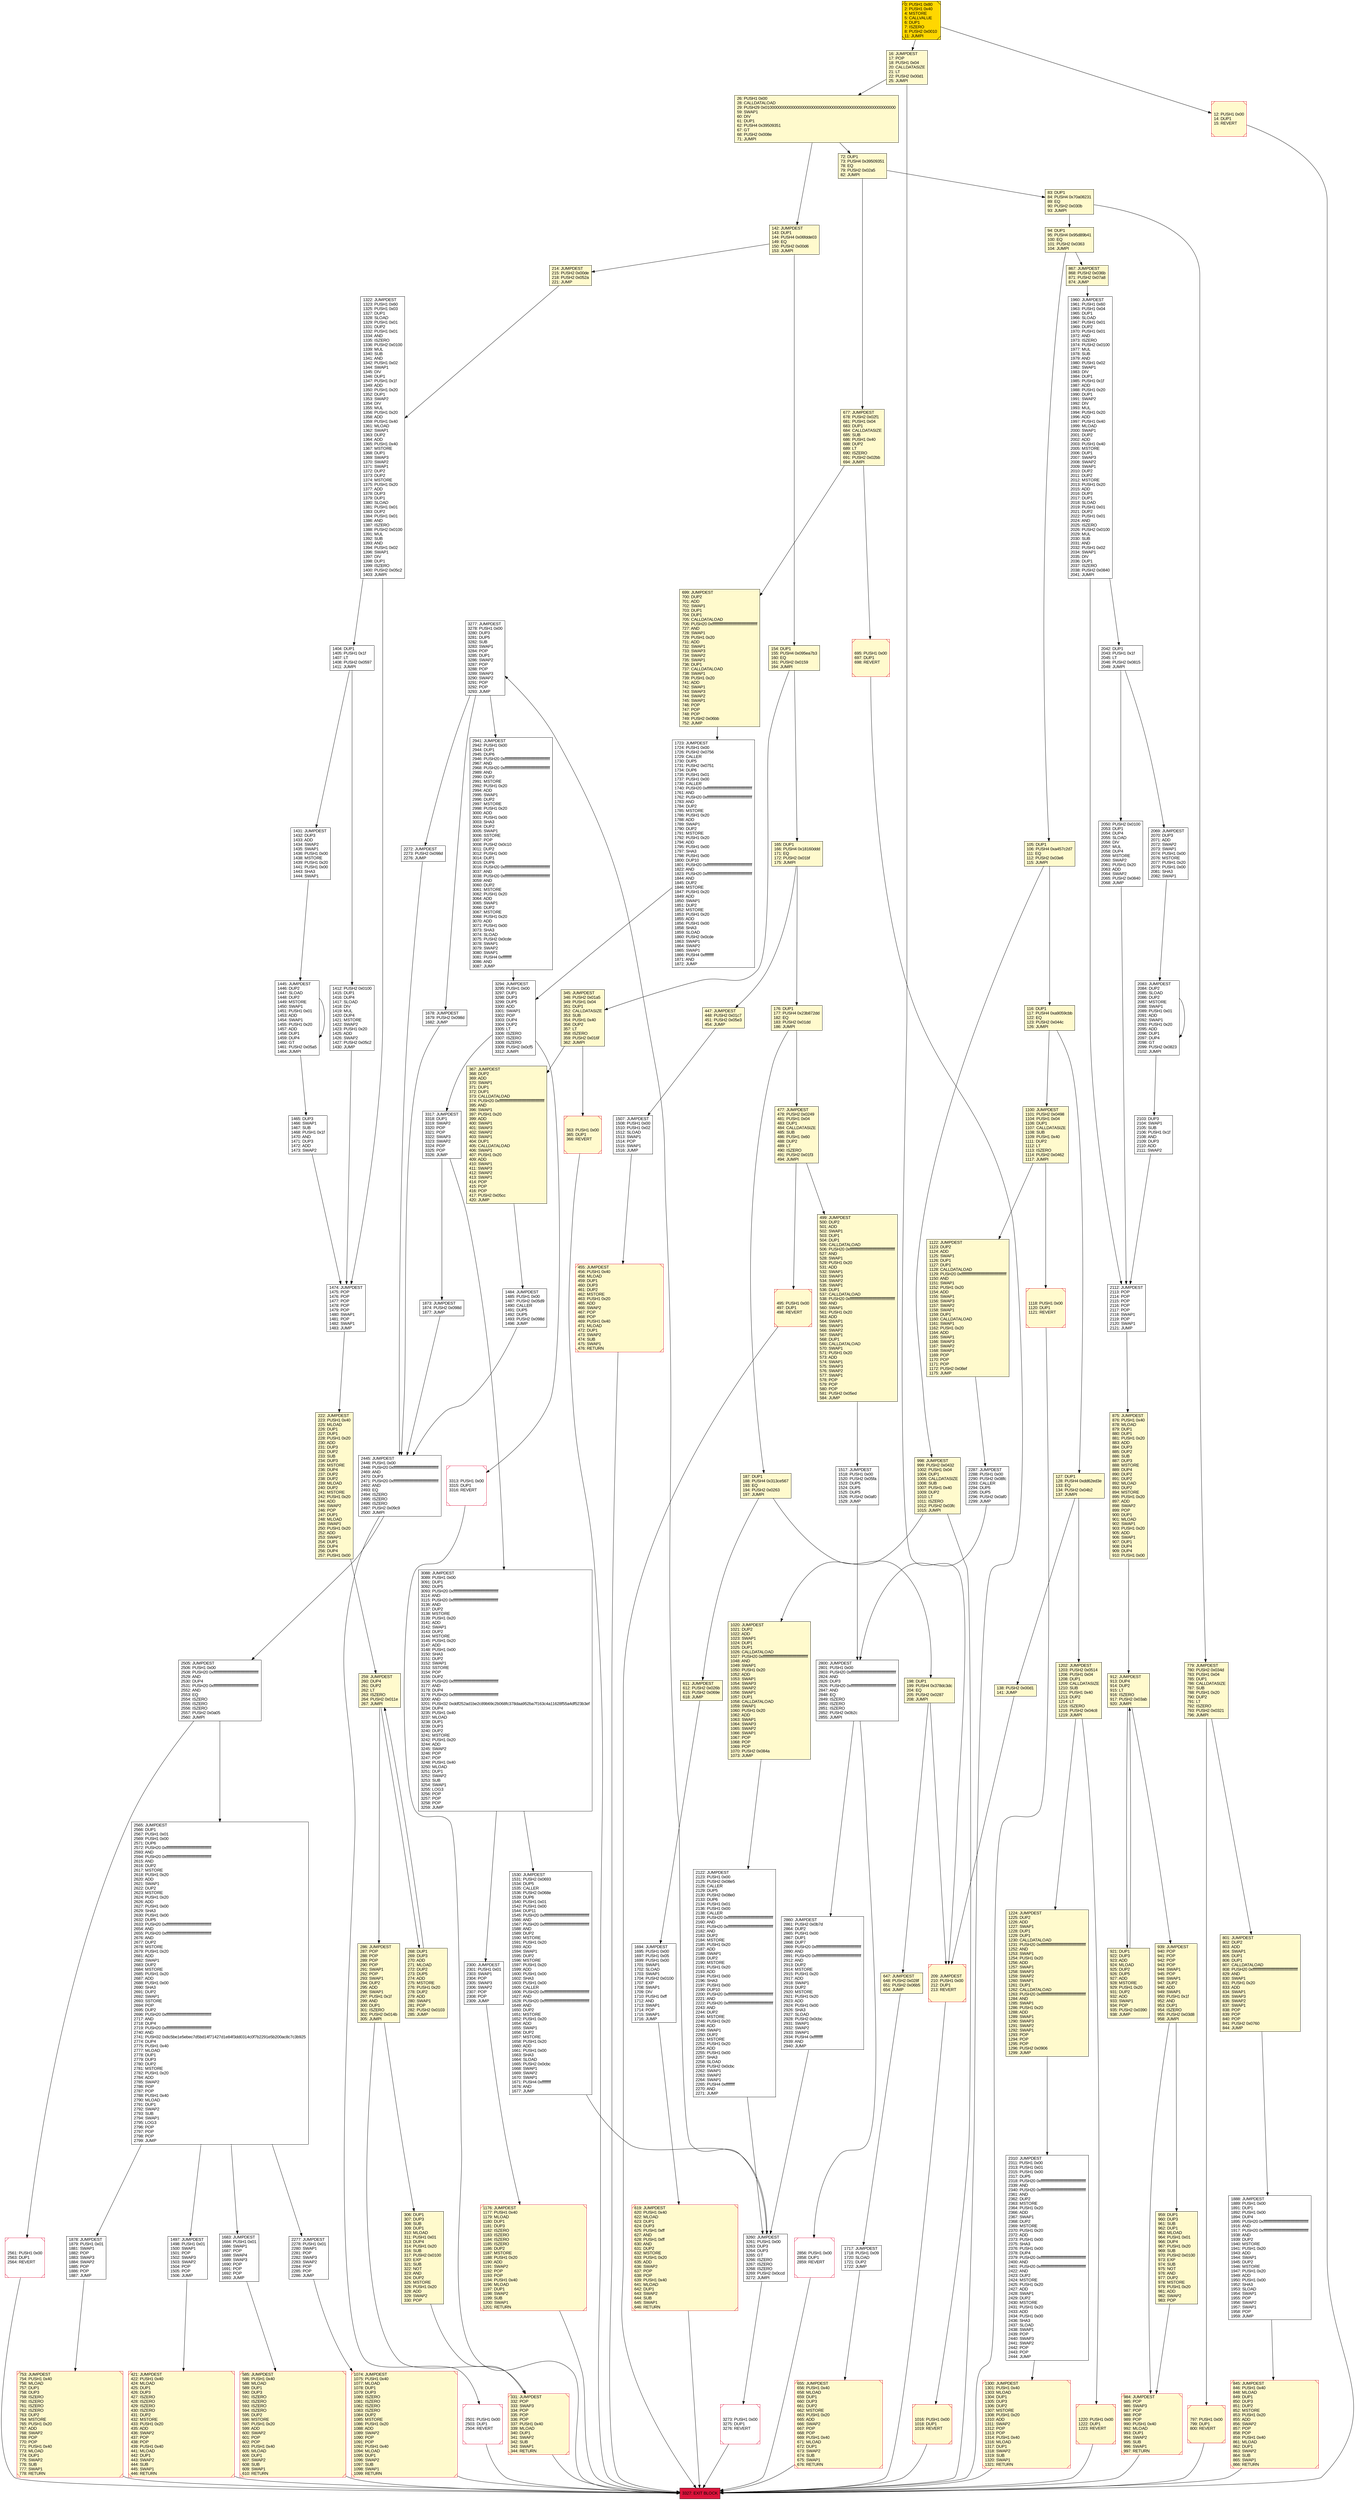 digraph G {
bgcolor=transparent rankdir=UD;
node [shape=box style=filled color=black fillcolor=white fontname=arial fontcolor=black];
611 [label="611: JUMPDEST\l612: PUSH2 0x026b\l615: PUSH2 0x069e\l618: JUMP\l" fillcolor=lemonchiffon ];
165 [label="165: DUP1\l166: PUSH4 0x18160ddd\l171: EQ\l172: PUSH2 0x01bf\l175: JUMPI\l" fillcolor=lemonchiffon ];
2941 [label="2941: JUMPDEST\l2942: PUSH1 0x00\l2944: DUP1\l2945: DUP6\l2946: PUSH20 0xffffffffffffffffffffffffffffffffffffffff\l2967: AND\l2968: PUSH20 0xffffffffffffffffffffffffffffffffffffffff\l2989: AND\l2990: DUP2\l2991: MSTORE\l2992: PUSH1 0x20\l2994: ADD\l2995: SWAP1\l2996: DUP2\l2997: MSTORE\l2998: PUSH1 0x20\l3000: ADD\l3001: PUSH1 0x00\l3003: SHA3\l3004: DUP2\l3005: SWAP1\l3006: SSTORE\l3007: POP\l3008: PUSH2 0x0c10\l3011: DUP2\l3012: PUSH1 0x00\l3014: DUP1\l3015: DUP6\l3016: PUSH20 0xffffffffffffffffffffffffffffffffffffffff\l3037: AND\l3038: PUSH20 0xffffffffffffffffffffffffffffffffffffffff\l3059: AND\l3060: DUP2\l3061: MSTORE\l3062: PUSH1 0x20\l3064: ADD\l3065: SWAP1\l3066: DUP2\l3067: MSTORE\l3068: PUSH1 0x20\l3070: ADD\l3071: PUSH1 0x00\l3073: SHA3\l3074: SLOAD\l3075: PUSH2 0x0cde\l3078: SWAP1\l3079: SWAP2\l3080: SWAP1\l3081: PUSH4 0xffffffff\l3086: AND\l3087: JUMP\l" ];
1723 [label="1723: JUMPDEST\l1724: PUSH1 0x00\l1726: PUSH2 0x0756\l1729: CALLER\l1730: DUP5\l1731: PUSH2 0x0751\l1734: DUP6\l1735: PUSH1 0x01\l1737: PUSH1 0x00\l1739: CALLER\l1740: PUSH20 0xffffffffffffffffffffffffffffffffffffffff\l1761: AND\l1762: PUSH20 0xffffffffffffffffffffffffffffffffffffffff\l1783: AND\l1784: DUP2\l1785: MSTORE\l1786: PUSH1 0x20\l1788: ADD\l1789: SWAP1\l1790: DUP2\l1791: MSTORE\l1792: PUSH1 0x20\l1794: ADD\l1795: PUSH1 0x00\l1797: SHA3\l1798: PUSH1 0x00\l1800: DUP10\l1801: PUSH20 0xffffffffffffffffffffffffffffffffffffffff\l1822: AND\l1823: PUSH20 0xffffffffffffffffffffffffffffffffffffffff\l1844: AND\l1845: DUP2\l1846: MSTORE\l1847: PUSH1 0x20\l1849: ADD\l1850: SWAP1\l1851: DUP2\l1852: MSTORE\l1853: PUSH1 0x20\l1855: ADD\l1856: PUSH1 0x00\l1858: SHA3\l1859: SLOAD\l1860: PUSH2 0x0cde\l1863: SWAP1\l1864: SWAP2\l1865: SWAP1\l1866: PUSH4 0xffffffff\l1871: AND\l1872: JUMP\l" ];
1960 [label="1960: JUMPDEST\l1961: PUSH1 0x60\l1963: PUSH1 0x04\l1965: DUP1\l1966: SLOAD\l1967: PUSH1 0x01\l1969: DUP2\l1970: PUSH1 0x01\l1972: AND\l1973: ISZERO\l1974: PUSH2 0x0100\l1977: MUL\l1978: SUB\l1979: AND\l1980: PUSH1 0x02\l1982: SWAP1\l1983: DIV\l1984: DUP1\l1985: PUSH1 0x1f\l1987: ADD\l1988: PUSH1 0x20\l1990: DUP1\l1991: SWAP2\l1992: DIV\l1993: MUL\l1994: PUSH1 0x20\l1996: ADD\l1997: PUSH1 0x40\l1999: MLOAD\l2000: SWAP1\l2001: DUP2\l2002: ADD\l2003: PUSH1 0x40\l2005: MSTORE\l2006: DUP1\l2007: SWAP3\l2008: SWAP2\l2009: SWAP1\l2010: DUP2\l2011: DUP2\l2012: MSTORE\l2013: PUSH1 0x20\l2015: ADD\l2016: DUP3\l2017: DUP1\l2018: SLOAD\l2019: PUSH1 0x01\l2021: DUP2\l2022: PUSH1 0x01\l2024: AND\l2025: ISZERO\l2026: PUSH2 0x0100\l2029: MUL\l2030: SUB\l2031: AND\l2032: PUSH1 0x02\l2034: SWAP1\l2035: DIV\l2036: DUP1\l2037: ISZERO\l2038: PUSH2 0x0840\l2041: JUMPI\l" ];
1074 [label="1074: JUMPDEST\l1075: PUSH1 0x40\l1077: MLOAD\l1078: DUP1\l1079: DUP3\l1080: ISZERO\l1081: ISZERO\l1082: ISZERO\l1083: ISZERO\l1084: DUP2\l1085: MSTORE\l1086: PUSH1 0x20\l1088: ADD\l1089: SWAP2\l1090: POP\l1091: POP\l1092: PUSH1 0x40\l1094: MLOAD\l1095: DUP1\l1096: SWAP2\l1097: SUB\l1098: SWAP1\l1099: RETURN\l" fillcolor=lemonchiffon shape=Msquare color=crimson ];
1678 [label="1678: JUMPDEST\l1679: PUSH2 0x098d\l1682: JUMP\l" ];
154 [label="154: DUP1\l155: PUSH4 0x095ea7b3\l160: EQ\l161: PUSH2 0x0159\l164: JUMPI\l" fillcolor=lemonchiffon ];
2069 [label="2069: JUMPDEST\l2070: DUP3\l2071: ADD\l2072: SWAP2\l2073: SWAP1\l2074: PUSH1 0x00\l2076: MSTORE\l2077: PUSH1 0x20\l2079: PUSH1 0x00\l2081: SHA3\l2082: SWAP1\l" ];
2103 [label="2103: DUP3\l2104: SWAP1\l2105: SUB\l2106: PUSH1 0x1f\l2108: AND\l2109: DUP3\l2110: ADD\l2111: SWAP2\l" ];
499 [label="499: JUMPDEST\l500: DUP2\l501: ADD\l502: SWAP1\l503: DUP1\l504: DUP1\l505: CALLDATALOAD\l506: PUSH20 0xffffffffffffffffffffffffffffffffffffffff\l527: AND\l528: SWAP1\l529: PUSH1 0x20\l531: ADD\l532: SWAP1\l533: SWAP3\l534: SWAP2\l535: SWAP1\l536: DUP1\l537: CALLDATALOAD\l538: PUSH20 0xffffffffffffffffffffffffffffffffffffffff\l559: AND\l560: SWAP1\l561: PUSH1 0x20\l563: ADD\l564: SWAP1\l565: SWAP3\l566: SWAP2\l567: SWAP1\l568: DUP1\l569: CALLDATALOAD\l570: SWAP1\l571: PUSH1 0x20\l573: ADD\l574: SWAP1\l575: SWAP3\l576: SWAP2\l577: SWAP1\l578: POP\l579: POP\l580: POP\l581: PUSH2 0x05ed\l584: JUMP\l" fillcolor=lemonchiffon ];
94 [label="94: DUP1\l95: PUSH4 0x95d89b41\l100: EQ\l101: PUSH2 0x0363\l104: JUMPI\l" fillcolor=lemonchiffon ];
695 [label="695: PUSH1 0x00\l697: DUP1\l698: REVERT\l" fillcolor=lemonchiffon shape=Msquare color=crimson ];
647 [label="647: JUMPDEST\l648: PUSH2 0x028f\l651: PUSH2 0x06b5\l654: JUMP\l" fillcolor=lemonchiffon ];
0 [label="0: PUSH1 0x80\l2: PUSH1 0x40\l4: MSTORE\l5: CALLVALUE\l6: DUP1\l7: ISZERO\l8: PUSH2 0x0010\l11: JUMPI\l" fillcolor=lemonchiffon shape=Msquare fillcolor=gold ];
286 [label="286: JUMPDEST\l287: POP\l288: POP\l289: POP\l290: POP\l291: SWAP1\l292: POP\l293: SWAP1\l294: DUP2\l295: ADD\l296: SWAP1\l297: PUSH1 0x1f\l299: AND\l300: DUP1\l301: ISZERO\l302: PUSH2 0x014b\l305: JUMPI\l" fillcolor=lemonchiffon ];
367 [label="367: JUMPDEST\l368: DUP2\l369: ADD\l370: SWAP1\l371: DUP1\l372: DUP1\l373: CALLDATALOAD\l374: PUSH20 0xffffffffffffffffffffffffffffffffffffffff\l395: AND\l396: SWAP1\l397: PUSH1 0x20\l399: ADD\l400: SWAP1\l401: SWAP3\l402: SWAP2\l403: SWAP1\l404: DUP1\l405: CALLDATALOAD\l406: SWAP1\l407: PUSH1 0x20\l409: ADD\l410: SWAP1\l411: SWAP3\l412: SWAP2\l413: SWAP1\l414: POP\l415: POP\l416: POP\l417: PUSH2 0x05cc\l420: JUMP\l" fillcolor=lemonchiffon ];
1507 [label="1507: JUMPDEST\l1508: PUSH1 0x00\l1510: PUSH1 0x02\l1512: SLOAD\l1513: SWAP1\l1514: POP\l1515: SWAP1\l1516: JUMP\l" ];
83 [label="83: DUP1\l84: PUSH4 0x70a08231\l89: EQ\l90: PUSH2 0x030b\l93: JUMPI\l" fillcolor=lemonchiffon ];
2122 [label="2122: JUMPDEST\l2123: PUSH1 0x00\l2125: PUSH2 0x08e5\l2128: CALLER\l2129: DUP5\l2130: PUSH2 0x08e0\l2133: DUP6\l2134: PUSH1 0x01\l2136: PUSH1 0x00\l2138: CALLER\l2139: PUSH20 0xffffffffffffffffffffffffffffffffffffffff\l2160: AND\l2161: PUSH20 0xffffffffffffffffffffffffffffffffffffffff\l2182: AND\l2183: DUP2\l2184: MSTORE\l2185: PUSH1 0x20\l2187: ADD\l2188: SWAP1\l2189: DUP2\l2190: MSTORE\l2191: PUSH1 0x20\l2193: ADD\l2194: PUSH1 0x00\l2196: SHA3\l2197: PUSH1 0x00\l2199: DUP10\l2200: PUSH20 0xffffffffffffffffffffffffffffffffffffffff\l2221: AND\l2222: PUSH20 0xffffffffffffffffffffffffffffffffffffffff\l2243: AND\l2244: DUP2\l2245: MSTORE\l2246: PUSH1 0x20\l2248: ADD\l2249: SWAP1\l2250: DUP2\l2251: MSTORE\l2252: PUSH1 0x20\l2254: ADD\l2255: PUSH1 0x00\l2257: SHA3\l2258: SLOAD\l2259: PUSH2 0x0cbc\l2262: SWAP1\l2263: SWAP2\l2264: SWAP1\l2265: PUSH4 0xffffffff\l2270: AND\l2271: JUMP\l" ];
1717 [label="1717: JUMPDEST\l1718: PUSH1 0x09\l1720: SLOAD\l1721: DUP2\l1722: JUMP\l" ];
1530 [label="1530: JUMPDEST\l1531: PUSH2 0x0693\l1534: DUP5\l1535: CALLER\l1536: PUSH2 0x068e\l1539: DUP6\l1540: PUSH1 0x01\l1542: PUSH1 0x00\l1544: DUP11\l1545: PUSH20 0xffffffffffffffffffffffffffffffffffffffff\l1566: AND\l1567: PUSH20 0xffffffffffffffffffffffffffffffffffffffff\l1588: AND\l1589: DUP2\l1590: MSTORE\l1591: PUSH1 0x20\l1593: ADD\l1594: SWAP1\l1595: DUP2\l1596: MSTORE\l1597: PUSH1 0x20\l1599: ADD\l1600: PUSH1 0x00\l1602: SHA3\l1603: PUSH1 0x00\l1605: CALLER\l1606: PUSH20 0xffffffffffffffffffffffffffffffffffffffff\l1627: AND\l1628: PUSH20 0xffffffffffffffffffffffffffffffffffffffff\l1649: AND\l1650: DUP2\l1651: MSTORE\l1652: PUSH1 0x20\l1654: ADD\l1655: SWAP1\l1656: DUP2\l1657: MSTORE\l1658: PUSH1 0x20\l1660: ADD\l1661: PUSH1 0x00\l1663: SHA3\l1664: SLOAD\l1665: PUSH2 0x0cbc\l1668: SWAP1\l1669: SWAP2\l1670: SWAP1\l1671: PUSH4 0xffffffff\l1676: AND\l1677: JUMP\l" ];
268 [label="268: DUP1\l269: DUP3\l270: ADD\l271: MLOAD\l272: DUP2\l273: DUP5\l274: ADD\l275: MSTORE\l276: PUSH1 0x20\l278: DUP2\l279: ADD\l280: SWAP1\l281: POP\l282: PUSH2 0x0103\l285: JUMP\l" fillcolor=lemonchiffon ];
306 [label="306: DUP1\l307: DUP3\l308: SUB\l309: DUP1\l310: MLOAD\l311: PUSH1 0x01\l313: DUP4\l314: PUSH1 0x20\l316: SUB\l317: PUSH2 0x0100\l320: EXP\l321: SUB\l322: NOT\l323: AND\l324: DUP2\l325: MSTORE\l326: PUSH1 0x20\l328: ADD\l329: SWAP2\l330: POP\l" fillcolor=lemonchiffon ];
655 [label="655: JUMPDEST\l656: PUSH1 0x40\l658: MLOAD\l659: DUP1\l660: DUP3\l661: DUP2\l662: MSTORE\l663: PUSH1 0x20\l665: ADD\l666: SWAP2\l667: POP\l668: POP\l669: PUSH1 0x40\l671: MLOAD\l672: DUP1\l673: SWAP2\l674: SUB\l675: SWAP1\l676: RETURN\l" fillcolor=lemonchiffon shape=Msquare color=crimson ];
984 [label="984: JUMPDEST\l985: POP\l986: SWAP3\l987: POP\l988: POP\l989: POP\l990: PUSH1 0x40\l992: MLOAD\l993: DUP1\l994: SWAP2\l995: SUB\l996: SWAP1\l997: RETURN\l" fillcolor=lemonchiffon shape=Msquare color=crimson ];
2050 [label="2050: PUSH2 0x0100\l2053: DUP1\l2054: DUP4\l2055: SLOAD\l2056: DIV\l2057: MUL\l2058: DUP4\l2059: MSTORE\l2060: SWAP2\l2061: PUSH1 0x20\l2063: ADD\l2064: SWAP2\l2065: PUSH2 0x0840\l2068: JUMP\l" ];
2505 [label="2505: JUMPDEST\l2506: PUSH1 0x00\l2508: PUSH20 0xffffffffffffffffffffffffffffffffffffffff\l2529: AND\l2530: DUP4\l2531: PUSH20 0xffffffffffffffffffffffffffffffffffffffff\l2552: AND\l2553: EQ\l2554: ISZERO\l2555: ISZERO\l2556: ISZERO\l2557: PUSH2 0x0a05\l2560: JUMPI\l" ];
1484 [label="1484: JUMPDEST\l1485: PUSH1 0x00\l1487: PUSH2 0x05d9\l1490: CALLER\l1491: DUP5\l1492: DUP5\l1493: PUSH2 0x098d\l1496: JUMP\l" ];
495 [label="495: PUSH1 0x00\l497: DUP1\l498: REVERT\l" fillcolor=lemonchiffon shape=Msquare color=crimson ];
2277 [label="2277: JUMPDEST\l2278: PUSH1 0x01\l2280: SWAP1\l2281: POP\l2282: SWAP3\l2283: SWAP2\l2284: POP\l2285: POP\l2286: JUMP\l" ];
3313 [label="3313: PUSH1 0x00\l3315: DUP1\l3316: REVERT\l" shape=Msquare color=crimson ];
2300 [label="2300: JUMPDEST\l2301: PUSH1 0x01\l2303: SWAP1\l2304: POP\l2305: SWAP3\l2306: SWAP2\l2307: POP\l2308: POP\l2309: JUMP\l" ];
142 [label="142: JUMPDEST\l143: DUP1\l144: PUSH4 0x06fdde03\l149: EQ\l150: PUSH2 0x00d6\l153: JUMPI\l" fillcolor=lemonchiffon ];
1016 [label="1016: PUSH1 0x00\l1018: DUP1\l1019: REVERT\l" fillcolor=lemonchiffon shape=Msquare color=crimson ];
2272 [label="2272: JUMPDEST\l2273: PUSH2 0x098d\l2276: JUMP\l" ];
2501 [label="2501: PUSH1 0x00\l2503: DUP1\l2504: REVERT\l" shape=Msquare color=crimson ];
1220 [label="1220: PUSH1 0x00\l1222: DUP1\l1223: REVERT\l" fillcolor=lemonchiffon shape=Msquare color=crimson ];
779 [label="779: JUMPDEST\l780: PUSH2 0x034d\l783: PUSH1 0x04\l785: DUP1\l786: CALLDATASIZE\l787: SUB\l788: PUSH1 0x20\l790: DUP2\l791: LT\l792: ISZERO\l793: PUSH2 0x0321\l796: JUMPI\l" fillcolor=lemonchiffon ];
3273 [label="3273: PUSH1 0x00\l3275: DUP1\l3276: REVERT\l" shape=Msquare color=crimson ];
1517 [label="1517: JUMPDEST\l1518: PUSH1 0x00\l1520: PUSH2 0x05fa\l1523: DUP5\l1524: DUP5\l1525: DUP5\l1526: PUSH2 0x0af0\l1529: JUMP\l" ];
1694 [label="1694: JUMPDEST\l1695: PUSH1 0x00\l1697: PUSH1 0x05\l1699: PUSH1 0x00\l1701: SWAP1\l1702: SLOAD\l1703: SWAP1\l1704: PUSH2 0x0100\l1707: EXP\l1708: SWAP1\l1709: DIV\l1710: PUSH1 0xff\l1712: AND\l1713: SWAP1\l1714: POP\l1715: SWAP1\l1716: JUMP\l" ];
26 [label="26: PUSH1 0x00\l28: CALLDATALOAD\l29: PUSH29 0x0100000000000000000000000000000000000000000000000000000000\l59: SWAP1\l60: DIV\l61: DUP1\l62: PUSH4 0x39509351\l67: GT\l68: PUSH2 0x008e\l71: JUMPI\l" fillcolor=lemonchiffon ];
345 [label="345: JUMPDEST\l346: PUSH2 0x01a5\l349: PUSH1 0x04\l351: DUP1\l352: CALLDATASIZE\l353: SUB\l354: PUSH1 0x40\l356: DUP2\l357: LT\l358: ISZERO\l359: PUSH2 0x016f\l362: JUMPI\l" fillcolor=lemonchiffon ];
477 [label="477: JUMPDEST\l478: PUSH2 0x0249\l481: PUSH1 0x04\l483: DUP1\l484: CALLDATASIZE\l485: SUB\l486: PUSH1 0x60\l488: DUP2\l489: LT\l490: ISZERO\l491: PUSH2 0x01f3\l494: JUMPI\l" fillcolor=lemonchiffon ];
222 [label="222: JUMPDEST\l223: PUSH1 0x40\l225: MLOAD\l226: DUP1\l227: DUP1\l228: PUSH1 0x20\l230: ADD\l231: DUP3\l232: DUP2\l233: SUB\l234: DUP3\l235: MSTORE\l236: DUP4\l237: DUP2\l238: DUP2\l239: MLOAD\l240: DUP2\l241: MSTORE\l242: PUSH1 0x20\l244: ADD\l245: SWAP2\l246: POP\l247: DUP1\l248: MLOAD\l249: SWAP1\l250: PUSH1 0x20\l252: ADD\l253: SWAP1\l254: DUP1\l255: DUP4\l256: DUP4\l257: PUSH1 0x00\l" fillcolor=lemonchiffon ];
2287 [label="2287: JUMPDEST\l2288: PUSH1 0x00\l2290: PUSH2 0x08fc\l2293: CALLER\l2294: DUP5\l2295: DUP5\l2296: PUSH2 0x0af0\l2299: JUMP\l" ];
1497 [label="1497: JUMPDEST\l1498: PUSH1 0x01\l1500: SWAP1\l1501: POP\l1502: SWAP3\l1503: SWAP2\l1504: POP\l1505: POP\l1506: JUMP\l" ];
455 [label="455: JUMPDEST\l456: PUSH1 0x40\l458: MLOAD\l459: DUP1\l460: DUP3\l461: DUP2\l462: MSTORE\l463: PUSH1 0x20\l465: ADD\l466: SWAP2\l467: POP\l468: POP\l469: PUSH1 0x40\l471: MLOAD\l472: DUP1\l473: SWAP2\l474: SUB\l475: SWAP1\l476: RETURN\l" fillcolor=lemonchiffon shape=Msquare color=crimson ];
1122 [label="1122: JUMPDEST\l1123: DUP2\l1124: ADD\l1125: SWAP1\l1126: DUP1\l1127: DUP1\l1128: CALLDATALOAD\l1129: PUSH20 0xffffffffffffffffffffffffffffffffffffffff\l1150: AND\l1151: SWAP1\l1152: PUSH1 0x20\l1154: ADD\l1155: SWAP1\l1156: SWAP3\l1157: SWAP2\l1158: SWAP1\l1159: DUP1\l1160: CALLDATALOAD\l1161: SWAP1\l1162: PUSH1 0x20\l1164: ADD\l1165: SWAP1\l1166: SWAP3\l1167: SWAP2\l1168: SWAP1\l1169: POP\l1170: POP\l1171: POP\l1172: PUSH2 0x08ef\l1175: JUMP\l" fillcolor=lemonchiffon ];
585 [label="585: JUMPDEST\l586: PUSH1 0x40\l588: MLOAD\l589: DUP1\l590: DUP3\l591: ISZERO\l592: ISZERO\l593: ISZERO\l594: ISZERO\l595: DUP2\l596: MSTORE\l597: PUSH1 0x20\l599: ADD\l600: SWAP2\l601: POP\l602: POP\l603: PUSH1 0x40\l605: MLOAD\l606: DUP1\l607: SWAP2\l608: SUB\l609: SWAP1\l610: RETURN\l" fillcolor=lemonchiffon shape=Msquare color=crimson ];
2445 [label="2445: JUMPDEST\l2446: PUSH1 0x00\l2448: PUSH20 0xffffffffffffffffffffffffffffffffffffffff\l2469: AND\l2470: DUP3\l2471: PUSH20 0xffffffffffffffffffffffffffffffffffffffff\l2492: AND\l2493: EQ\l2494: ISZERO\l2495: ISZERO\l2496: ISZERO\l2497: PUSH2 0x09c9\l2500: JUMPI\l" ];
2112 [label="2112: JUMPDEST\l2113: POP\l2114: POP\l2115: POP\l2116: POP\l2117: POP\l2118: SWAP1\l2119: POP\l2120: SWAP1\l2121: JUMP\l" ];
867 [label="867: JUMPDEST\l868: PUSH2 0x036b\l871: PUSH2 0x07a8\l874: JUMP\l" fillcolor=lemonchiffon ];
2565 [label="2565: JUMPDEST\l2566: DUP1\l2567: PUSH1 0x01\l2569: PUSH1 0x00\l2571: DUP6\l2572: PUSH20 0xffffffffffffffffffffffffffffffffffffffff\l2593: AND\l2594: PUSH20 0xffffffffffffffffffffffffffffffffffffffff\l2615: AND\l2616: DUP2\l2617: MSTORE\l2618: PUSH1 0x20\l2620: ADD\l2621: SWAP1\l2622: DUP2\l2623: MSTORE\l2624: PUSH1 0x20\l2626: ADD\l2627: PUSH1 0x00\l2629: SHA3\l2630: PUSH1 0x00\l2632: DUP5\l2633: PUSH20 0xffffffffffffffffffffffffffffffffffffffff\l2654: AND\l2655: PUSH20 0xffffffffffffffffffffffffffffffffffffffff\l2676: AND\l2677: DUP2\l2678: MSTORE\l2679: PUSH1 0x20\l2681: ADD\l2682: SWAP1\l2683: DUP2\l2684: MSTORE\l2685: PUSH1 0x20\l2687: ADD\l2688: PUSH1 0x00\l2690: SHA3\l2691: DUP2\l2692: SWAP1\l2693: SSTORE\l2694: POP\l2695: DUP2\l2696: PUSH20 0xffffffffffffffffffffffffffffffffffffffff\l2717: AND\l2718: DUP4\l2719: PUSH20 0xffffffffffffffffffffffffffffffffffffffff\l2740: AND\l2741: PUSH32 0x8c5be1e5ebec7d5bd14f71427d1e84f3dd0314c0f7b2291e5b200ac8c7c3b925\l2774: DUP4\l2775: PUSH1 0x40\l2777: MLOAD\l2778: DUP1\l2779: DUP3\l2780: DUP2\l2781: MSTORE\l2782: PUSH1 0x20\l2784: ADD\l2785: SWAP2\l2786: POP\l2787: POP\l2788: PUSH1 0x40\l2790: MLOAD\l2791: DUP1\l2792: SWAP2\l2793: SUB\l2794: SWAP1\l2795: LOG3\l2796: POP\l2797: POP\l2798: POP\l2799: JUMP\l" ];
1412 [label="1412: PUSH2 0x0100\l1415: DUP1\l1416: DUP4\l1417: SLOAD\l1418: DIV\l1419: MUL\l1420: DUP4\l1421: MSTORE\l1422: SWAP2\l1423: PUSH1 0x20\l1425: ADD\l1426: SWAP2\l1427: PUSH2 0x05c2\l1430: JUMP\l" ];
2310 [label="2310: JUMPDEST\l2311: PUSH1 0x00\l2313: PUSH1 0x01\l2315: PUSH1 0x00\l2317: DUP5\l2318: PUSH20 0xffffffffffffffffffffffffffffffffffffffff\l2339: AND\l2340: PUSH20 0xffffffffffffffffffffffffffffffffffffffff\l2361: AND\l2362: DUP2\l2363: MSTORE\l2364: PUSH1 0x20\l2366: ADD\l2367: SWAP1\l2368: DUP2\l2369: MSTORE\l2370: PUSH1 0x20\l2372: ADD\l2373: PUSH1 0x00\l2375: SHA3\l2376: PUSH1 0x00\l2378: DUP4\l2379: PUSH20 0xffffffffffffffffffffffffffffffffffffffff\l2400: AND\l2401: PUSH20 0xffffffffffffffffffffffffffffffffffffffff\l2422: AND\l2423: DUP2\l2424: MSTORE\l2425: PUSH1 0x20\l2427: ADD\l2428: SWAP1\l2429: DUP2\l2430: MSTORE\l2431: PUSH1 0x20\l2433: ADD\l2434: PUSH1 0x00\l2436: SHA3\l2437: SLOAD\l2438: SWAP1\l2439: POP\l2440: SWAP3\l2441: SWAP2\l2442: POP\l2443: POP\l2444: JUMP\l" ];
1465 [label="1465: DUP3\l1466: SWAP1\l1467: SUB\l1468: PUSH1 0x1f\l1470: AND\l1471: DUP3\l1472: ADD\l1473: SWAP2\l" ];
1322 [label="1322: JUMPDEST\l1323: PUSH1 0x60\l1325: PUSH1 0x03\l1327: DUP1\l1328: SLOAD\l1329: PUSH1 0x01\l1331: DUP2\l1332: PUSH1 0x01\l1334: AND\l1335: ISZERO\l1336: PUSH2 0x0100\l1339: MUL\l1340: SUB\l1341: AND\l1342: PUSH1 0x02\l1344: SWAP1\l1345: DIV\l1346: DUP1\l1347: PUSH1 0x1f\l1349: ADD\l1350: PUSH1 0x20\l1352: DUP1\l1353: SWAP2\l1354: DIV\l1355: MUL\l1356: PUSH1 0x20\l1358: ADD\l1359: PUSH1 0x40\l1361: MLOAD\l1362: SWAP1\l1363: DUP2\l1364: ADD\l1365: PUSH1 0x40\l1367: MSTORE\l1368: DUP1\l1369: SWAP3\l1370: SWAP2\l1371: SWAP1\l1372: DUP2\l1373: DUP2\l1374: MSTORE\l1375: PUSH1 0x20\l1377: ADD\l1378: DUP3\l1379: DUP1\l1380: SLOAD\l1381: PUSH1 0x01\l1383: DUP2\l1384: PUSH1 0x01\l1386: AND\l1387: ISZERO\l1388: PUSH2 0x0100\l1391: MUL\l1392: SUB\l1393: AND\l1394: PUSH1 0x02\l1396: SWAP1\l1397: DIV\l1398: DUP1\l1399: ISZERO\l1400: PUSH2 0x05c2\l1403: JUMPI\l" ];
127 [label="127: DUP1\l128: PUSH4 0xdd62ed3e\l133: EQ\l134: PUSH2 0x04b2\l137: JUMPI\l" fillcolor=lemonchiffon ];
2856 [label="2856: PUSH1 0x00\l2858: DUP1\l2859: REVERT\l" shape=Msquare color=crimson ];
3260 [label="3260: JUMPDEST\l3261: PUSH1 0x00\l3263: DUP3\l3264: DUP3\l3265: GT\l3266: ISZERO\l3267: ISZERO\l3268: ISZERO\l3269: PUSH2 0x0ccd\l3272: JUMPI\l" ];
1431 [label="1431: JUMPDEST\l1432: DUP3\l1433: ADD\l1434: SWAP2\l1435: SWAP1\l1436: PUSH1 0x00\l1438: MSTORE\l1439: PUSH1 0x20\l1441: PUSH1 0x00\l1443: SHA3\l1444: SWAP1\l" ];
998 [label="998: JUMPDEST\l999: PUSH2 0x0432\l1002: PUSH1 0x04\l1004: DUP1\l1005: CALLDATASIZE\l1006: SUB\l1007: PUSH1 0x40\l1009: DUP2\l1010: LT\l1011: ISZERO\l1012: PUSH2 0x03fc\l1015: JUMPI\l" fillcolor=lemonchiffon ];
1683 [label="1683: JUMPDEST\l1684: PUSH1 0x01\l1686: SWAP1\l1687: POP\l1688: SWAP4\l1689: SWAP3\l1690: POP\l1691: POP\l1692: POP\l1693: JUMP\l" ];
912 [label="912: JUMPDEST\l913: DUP4\l914: DUP2\l915: LT\l916: ISZERO\l917: PUSH2 0x03ab\l920: JUMPI\l" fillcolor=lemonchiffon ];
921 [label="921: DUP1\l922: DUP3\l923: ADD\l924: MLOAD\l925: DUP2\l926: DUP5\l927: ADD\l928: MSTORE\l929: PUSH1 0x20\l931: DUP2\l932: ADD\l933: SWAP1\l934: POP\l935: PUSH2 0x0390\l938: JUMP\l" fillcolor=lemonchiffon ];
3317 [label="3317: JUMPDEST\l3318: DUP1\l3319: SWAP2\l3320: POP\l3321: POP\l3322: SWAP3\l3323: SWAP2\l3324: POP\l3325: POP\l3326: JUMP\l" ];
421 [label="421: JUMPDEST\l422: PUSH1 0x40\l424: MLOAD\l425: DUP1\l426: DUP3\l427: ISZERO\l428: ISZERO\l429: ISZERO\l430: ISZERO\l431: DUP2\l432: MSTORE\l433: PUSH1 0x20\l435: ADD\l436: SWAP2\l437: POP\l438: POP\l439: PUSH1 0x40\l441: MLOAD\l442: DUP1\l443: SWAP2\l444: SUB\l445: SWAP1\l446: RETURN\l" fillcolor=lemonchiffon shape=Msquare color=crimson ];
1100 [label="1100: JUMPDEST\l1101: PUSH2 0x0498\l1104: PUSH1 0x04\l1106: DUP1\l1107: CALLDATASIZE\l1108: SUB\l1109: PUSH1 0x40\l1111: DUP2\l1112: LT\l1113: ISZERO\l1114: PUSH2 0x0462\l1117: JUMPI\l" fillcolor=lemonchiffon ];
198 [label="198: DUP1\l199: PUSH4 0x378dc3dc\l204: EQ\l205: PUSH2 0x0287\l208: JUMPI\l" fillcolor=lemonchiffon ];
3277 [label="3277: JUMPDEST\l3278: PUSH1 0x00\l3280: DUP3\l3281: DUP5\l3282: SUB\l3283: SWAP1\l3284: POP\l3285: DUP1\l3286: SWAP2\l3287: POP\l3288: POP\l3289: SWAP3\l3290: SWAP2\l3291: POP\l3292: POP\l3293: JUMP\l" ];
2800 [label="2800: JUMPDEST\l2801: PUSH1 0x00\l2803: PUSH20 0xffffffffffffffffffffffffffffffffffffffff\l2824: AND\l2825: DUP3\l2826: PUSH20 0xffffffffffffffffffffffffffffffffffffffff\l2847: AND\l2848: EQ\l2849: ISZERO\l2850: ISZERO\l2851: ISZERO\l2852: PUSH2 0x0b2c\l2855: JUMPI\l" ];
2561 [label="2561: PUSH1 0x00\l2563: DUP1\l2564: REVERT\l" shape=Msquare color=crimson ];
447 [label="447: JUMPDEST\l448: PUSH2 0x01c7\l451: PUSH2 0x05e3\l454: JUMP\l" fillcolor=lemonchiffon ];
214 [label="214: JUMPDEST\l215: PUSH2 0x00de\l218: PUSH2 0x052a\l221: JUMP\l" fillcolor=lemonchiffon ];
259 [label="259: JUMPDEST\l260: DUP4\l261: DUP2\l262: LT\l263: ISZERO\l264: PUSH2 0x011e\l267: JUMPI\l" fillcolor=lemonchiffon ];
1020 [label="1020: JUMPDEST\l1021: DUP2\l1022: ADD\l1023: SWAP1\l1024: DUP1\l1025: DUP1\l1026: CALLDATALOAD\l1027: PUSH20 0xffffffffffffffffffffffffffffffffffffffff\l1048: AND\l1049: SWAP1\l1050: PUSH1 0x20\l1052: ADD\l1053: SWAP1\l1054: SWAP3\l1055: SWAP2\l1056: SWAP1\l1057: DUP1\l1058: CALLDATALOAD\l1059: SWAP1\l1060: PUSH1 0x20\l1062: ADD\l1063: SWAP1\l1064: SWAP3\l1065: SWAP2\l1066: SWAP1\l1067: POP\l1068: POP\l1069: POP\l1070: PUSH2 0x084a\l1073: JUMP\l" fillcolor=lemonchiffon ];
1176 [label="1176: JUMPDEST\l1177: PUSH1 0x40\l1179: MLOAD\l1180: DUP1\l1181: DUP3\l1182: ISZERO\l1183: ISZERO\l1184: ISZERO\l1185: ISZERO\l1186: DUP2\l1187: MSTORE\l1188: PUSH1 0x20\l1190: ADD\l1191: SWAP2\l1192: POP\l1193: POP\l1194: PUSH1 0x40\l1196: MLOAD\l1197: DUP1\l1198: SWAP2\l1199: SUB\l1200: SWAP1\l1201: RETURN\l" fillcolor=lemonchiffon shape=Msquare color=crimson ];
1445 [label="1445: JUMPDEST\l1446: DUP2\l1447: SLOAD\l1448: DUP2\l1449: MSTORE\l1450: SWAP1\l1451: PUSH1 0x01\l1453: ADD\l1454: SWAP1\l1455: PUSH1 0x20\l1457: ADD\l1458: DUP1\l1459: DUP4\l1460: GT\l1461: PUSH2 0x05a5\l1464: JUMPI\l" ];
1300 [label="1300: JUMPDEST\l1301: PUSH1 0x40\l1303: MLOAD\l1304: DUP1\l1305: DUP3\l1306: DUP2\l1307: MSTORE\l1308: PUSH1 0x20\l1310: ADD\l1311: SWAP2\l1312: POP\l1313: POP\l1314: PUSH1 0x40\l1316: MLOAD\l1317: DUP1\l1318: SWAP2\l1319: SUB\l1320: SWAP1\l1321: RETURN\l" fillcolor=lemonchiffon shape=Msquare color=crimson ];
2083 [label="2083: JUMPDEST\l2084: DUP2\l2085: SLOAD\l2086: DUP2\l2087: MSTORE\l2088: SWAP1\l2089: PUSH1 0x01\l2091: ADD\l2092: SWAP1\l2093: PUSH1 0x20\l2095: ADD\l2096: DUP1\l2097: DUP4\l2098: GT\l2099: PUSH2 0x0823\l2102: JUMPI\l" ];
699 [label="699: JUMPDEST\l700: DUP2\l701: ADD\l702: SWAP1\l703: DUP1\l704: DUP1\l705: CALLDATALOAD\l706: PUSH20 0xffffffffffffffffffffffffffffffffffffffff\l727: AND\l728: SWAP1\l729: PUSH1 0x20\l731: ADD\l732: SWAP1\l733: SWAP3\l734: SWAP2\l735: SWAP1\l736: DUP1\l737: CALLDATALOAD\l738: SWAP1\l739: PUSH1 0x20\l741: ADD\l742: SWAP1\l743: SWAP3\l744: SWAP2\l745: SWAP1\l746: POP\l747: POP\l748: POP\l749: PUSH2 0x06bb\l752: JUMP\l" fillcolor=lemonchiffon ];
2860 [label="2860: JUMPDEST\l2861: PUSH2 0x0b7d\l2864: DUP2\l2865: PUSH1 0x00\l2867: DUP1\l2868: DUP7\l2869: PUSH20 0xffffffffffffffffffffffffffffffffffffffff\l2890: AND\l2891: PUSH20 0xffffffffffffffffffffffffffffffffffffffff\l2912: AND\l2913: DUP2\l2914: MSTORE\l2915: PUSH1 0x20\l2917: ADD\l2918: SWAP1\l2919: DUP2\l2920: MSTORE\l2921: PUSH1 0x20\l2923: ADD\l2924: PUSH1 0x00\l2926: SHA3\l2927: SLOAD\l2928: PUSH2 0x0cbc\l2931: SWAP1\l2932: SWAP2\l2933: SWAP1\l2934: PUSH4 0xffffffff\l2939: AND\l2940: JUMP\l" ];
12 [label="12: PUSH1 0x00\l14: DUP1\l15: REVERT\l" fillcolor=lemonchiffon shape=Msquare color=crimson ];
187 [label="187: DUP1\l188: PUSH4 0x313ce567\l193: EQ\l194: PUSH2 0x0263\l197: JUMPI\l" fillcolor=lemonchiffon ];
1224 [label="1224: JUMPDEST\l1225: DUP2\l1226: ADD\l1227: SWAP1\l1228: DUP1\l1229: DUP1\l1230: CALLDATALOAD\l1231: PUSH20 0xffffffffffffffffffffffffffffffffffffffff\l1252: AND\l1253: SWAP1\l1254: PUSH1 0x20\l1256: ADD\l1257: SWAP1\l1258: SWAP3\l1259: SWAP2\l1260: SWAP1\l1261: DUP1\l1262: CALLDATALOAD\l1263: PUSH20 0xffffffffffffffffffffffffffffffffffffffff\l1284: AND\l1285: SWAP1\l1286: PUSH1 0x20\l1288: ADD\l1289: SWAP1\l1290: SWAP3\l1291: SWAP2\l1292: SWAP1\l1293: POP\l1294: POP\l1295: POP\l1296: PUSH2 0x0906\l1299: JUMP\l" fillcolor=lemonchiffon ];
176 [label="176: DUP1\l177: PUSH4 0x23b872dd\l182: EQ\l183: PUSH2 0x01dd\l186: JUMPI\l" fillcolor=lemonchiffon ];
1404 [label="1404: DUP1\l1405: PUSH1 0x1f\l1407: LT\l1408: PUSH2 0x0597\l1411: JUMPI\l" ];
959 [label="959: DUP1\l960: DUP3\l961: SUB\l962: DUP1\l963: MLOAD\l964: PUSH1 0x01\l966: DUP4\l967: PUSH1 0x20\l969: SUB\l970: PUSH2 0x0100\l973: EXP\l974: SUB\l975: NOT\l976: AND\l977: DUP2\l978: MSTORE\l979: PUSH1 0x20\l981: ADD\l982: SWAP2\l983: POP\l" fillcolor=lemonchiffon ];
1202 [label="1202: JUMPDEST\l1203: PUSH2 0x0514\l1206: PUSH1 0x04\l1208: DUP1\l1209: CALLDATASIZE\l1210: SUB\l1211: PUSH1 0x40\l1213: DUP2\l1214: LT\l1215: ISZERO\l1216: PUSH2 0x04c8\l1219: JUMPI\l" fillcolor=lemonchiffon ];
939 [label="939: JUMPDEST\l940: POP\l941: POP\l942: POP\l943: POP\l944: SWAP1\l945: POP\l946: SWAP1\l947: DUP2\l948: ADD\l949: SWAP1\l950: PUSH1 0x1f\l952: AND\l953: DUP1\l954: ISZERO\l955: PUSH2 0x03d8\l958: JUMPI\l" fillcolor=lemonchiffon ];
797 [label="797: PUSH1 0x00\l799: DUP1\l800: REVERT\l" fillcolor=lemonchiffon shape=Msquare color=crimson ];
677 [label="677: JUMPDEST\l678: PUSH2 0x02f1\l681: PUSH1 0x04\l683: DUP1\l684: CALLDATASIZE\l685: SUB\l686: PUSH1 0x40\l688: DUP2\l689: LT\l690: ISZERO\l691: PUSH2 0x02bb\l694: JUMPI\l" fillcolor=lemonchiffon ];
3294 [label="3294: JUMPDEST\l3295: PUSH1 0x00\l3297: DUP1\l3298: DUP3\l3299: DUP5\l3300: ADD\l3301: SWAP1\l3302: POP\l3303: DUP4\l3304: DUP2\l3305: LT\l3306: ISZERO\l3307: ISZERO\l3308: ISZERO\l3309: PUSH2 0x0cf5\l3312: JUMPI\l" ];
72 [label="72: DUP1\l73: PUSH4 0x39509351\l78: EQ\l79: PUSH2 0x02a5\l82: JUMPI\l" fillcolor=lemonchiffon ];
363 [label="363: PUSH1 0x00\l365: DUP1\l366: REVERT\l" fillcolor=lemonchiffon shape=Msquare color=crimson ];
753 [label="753: JUMPDEST\l754: PUSH1 0x40\l756: MLOAD\l757: DUP1\l758: DUP3\l759: ISZERO\l760: ISZERO\l761: ISZERO\l762: ISZERO\l763: DUP2\l764: MSTORE\l765: PUSH1 0x20\l767: ADD\l768: SWAP2\l769: POP\l770: POP\l771: PUSH1 0x40\l773: MLOAD\l774: DUP1\l775: SWAP2\l776: SUB\l777: SWAP1\l778: RETURN\l" fillcolor=lemonchiffon shape=Msquare color=crimson ];
1873 [label="1873: JUMPDEST\l1874: PUSH2 0x098d\l1877: JUMP\l" ];
331 [label="331: JUMPDEST\l332: POP\l333: SWAP3\l334: POP\l335: POP\l336: POP\l337: PUSH1 0x40\l339: MLOAD\l340: DUP1\l341: SWAP2\l342: SUB\l343: SWAP1\l344: RETURN\l" fillcolor=lemonchiffon shape=Msquare color=crimson ];
209 [label="209: JUMPDEST\l210: PUSH1 0x00\l212: DUP1\l213: REVERT\l" fillcolor=lemonchiffon shape=Msquare color=crimson ];
3088 [label="3088: JUMPDEST\l3089: PUSH1 0x00\l3091: DUP1\l3092: DUP5\l3093: PUSH20 0xffffffffffffffffffffffffffffffffffffffff\l3114: AND\l3115: PUSH20 0xffffffffffffffffffffffffffffffffffffffff\l3136: AND\l3137: DUP2\l3138: MSTORE\l3139: PUSH1 0x20\l3141: ADD\l3142: SWAP1\l3143: DUP2\l3144: MSTORE\l3145: PUSH1 0x20\l3147: ADD\l3148: PUSH1 0x00\l3150: SHA3\l3151: DUP2\l3152: SWAP1\l3153: SSTORE\l3154: POP\l3155: DUP2\l3156: PUSH20 0xffffffffffffffffffffffffffffffffffffffff\l3177: AND\l3178: DUP4\l3179: PUSH20 0xffffffffffffffffffffffffffffffffffffffff\l3200: AND\l3201: PUSH32 0xddf252ad1be2c89b69c2b068fc378daa952ba7f163c4a11628f55a4df523b3ef\l3234: DUP4\l3235: PUSH1 0x40\l3237: MLOAD\l3238: DUP1\l3239: DUP3\l3240: DUP2\l3241: MSTORE\l3242: PUSH1 0x20\l3244: ADD\l3245: SWAP2\l3246: POP\l3247: POP\l3248: PUSH1 0x40\l3250: MLOAD\l3251: DUP1\l3252: SWAP2\l3253: SUB\l3254: SWAP1\l3255: LOG3\l3256: POP\l3257: POP\l3258: POP\l3259: JUMP\l" ];
105 [label="105: DUP1\l106: PUSH4 0xa457c2d7\l111: EQ\l112: PUSH2 0x03e6\l115: JUMPI\l" fillcolor=lemonchiffon ];
2042 [label="2042: DUP1\l2043: PUSH1 0x1f\l2045: LT\l2046: PUSH2 0x0815\l2049: JUMPI\l" ];
875 [label="875: JUMPDEST\l876: PUSH1 0x40\l878: MLOAD\l879: DUP1\l880: DUP1\l881: PUSH1 0x20\l883: ADD\l884: DUP3\l885: DUP2\l886: SUB\l887: DUP3\l888: MSTORE\l889: DUP4\l890: DUP2\l891: DUP2\l892: MLOAD\l893: DUP2\l894: MSTORE\l895: PUSH1 0x20\l897: ADD\l898: SWAP2\l899: POP\l900: DUP1\l901: MLOAD\l902: SWAP1\l903: PUSH1 0x20\l905: ADD\l906: SWAP1\l907: DUP1\l908: DUP4\l909: DUP4\l910: PUSH1 0x00\l" fillcolor=lemonchiffon ];
619 [label="619: JUMPDEST\l620: PUSH1 0x40\l622: MLOAD\l623: DUP1\l624: DUP3\l625: PUSH1 0xff\l627: AND\l628: PUSH1 0xff\l630: AND\l631: DUP2\l632: MSTORE\l633: PUSH1 0x20\l635: ADD\l636: SWAP2\l637: POP\l638: POP\l639: PUSH1 0x40\l641: MLOAD\l642: DUP1\l643: SWAP2\l644: SUB\l645: SWAP1\l646: RETURN\l" fillcolor=lemonchiffon shape=Msquare color=crimson ];
138 [label="138: PUSH2 0x00d1\l141: JUMP\l" fillcolor=lemonchiffon ];
801 [label="801: JUMPDEST\l802: DUP2\l803: ADD\l804: SWAP1\l805: DUP1\l806: DUP1\l807: CALLDATALOAD\l808: PUSH20 0xffffffffffffffffffffffffffffffffffffffff\l829: AND\l830: SWAP1\l831: PUSH1 0x20\l833: ADD\l834: SWAP1\l835: SWAP3\l836: SWAP2\l837: SWAP1\l838: POP\l839: POP\l840: POP\l841: PUSH2 0x0760\l844: JUMP\l" fillcolor=lemonchiffon ];
1888 [label="1888: JUMPDEST\l1889: PUSH1 0x00\l1891: DUP1\l1892: PUSH1 0x00\l1894: DUP4\l1895: PUSH20 0xffffffffffffffffffffffffffffffffffffffff\l1916: AND\l1917: PUSH20 0xffffffffffffffffffffffffffffffffffffffff\l1938: AND\l1939: DUP2\l1940: MSTORE\l1941: PUSH1 0x20\l1943: ADD\l1944: SWAP1\l1945: DUP2\l1946: MSTORE\l1947: PUSH1 0x20\l1949: ADD\l1950: PUSH1 0x00\l1952: SHA3\l1953: SLOAD\l1954: SWAP1\l1955: POP\l1956: SWAP2\l1957: SWAP1\l1958: POP\l1959: JUMP\l" ];
16 [label="16: JUMPDEST\l17: POP\l18: PUSH1 0x04\l20: CALLDATASIZE\l21: LT\l22: PUSH2 0x00d1\l25: JUMPI\l" fillcolor=lemonchiffon ];
1474 [label="1474: JUMPDEST\l1475: POP\l1476: POP\l1477: POP\l1478: POP\l1479: POP\l1480: SWAP1\l1481: POP\l1482: SWAP1\l1483: JUMP\l" ];
116 [label="116: DUP1\l117: PUSH4 0xa9059cbb\l122: EQ\l123: PUSH2 0x044c\l126: JUMPI\l" fillcolor=lemonchiffon ];
1878 [label="1878: JUMPDEST\l1879: PUSH1 0x01\l1881: SWAP1\l1882: POP\l1883: SWAP3\l1884: SWAP2\l1885: POP\l1886: POP\l1887: JUMP\l" ];
845 [label="845: JUMPDEST\l846: PUSH1 0x40\l848: MLOAD\l849: DUP1\l850: DUP3\l851: DUP2\l852: MSTORE\l853: PUSH1 0x20\l855: ADD\l856: SWAP2\l857: POP\l858: POP\l859: PUSH1 0x40\l861: MLOAD\l862: DUP1\l863: SWAP2\l864: SUB\l865: SWAP1\l866: RETURN\l" fillcolor=lemonchiffon shape=Msquare color=crimson ];
3327 [label="3327: EXIT BLOCK\l" fillcolor=crimson ];
1118 [label="1118: PUSH1 0x00\l1120: DUP1\l1121: REVERT\l" fillcolor=lemonchiffon shape=Msquare color=crimson ];
1118 -> 3327;
1445 -> 1445;
2083 -> 2083;
845 -> 3327;
176 -> 187;
1122 -> 2287;
801 -> 1888;
1717 -> 655;
154 -> 165;
1888 -> 845;
2800 -> 2860;
912 -> 921;
921 -> 912;
939 -> 959;
2565 -> 1497;
2445 -> 2501;
677 -> 699;
1202 -> 1224;
2272 -> 2445;
3260 -> 3277;
286 -> 306;
477 -> 495;
105 -> 116;
214 -> 1322;
619 -> 3327;
647 -> 1717;
16 -> 209;
1445 -> 1465;
2310 -> 1300;
2860 -> 3260;
1431 -> 1445;
2800 -> 2856;
209 -> 3327;
331 -> 3327;
912 -> 939;
1224 -> 2310;
127 -> 1202;
187 -> 198;
1878 -> 753;
2050 -> 2112;
753 -> 3327;
2445 -> 2505;
2565 -> 2277;
363 -> 3327;
26 -> 142;
998 -> 1020;
1322 -> 1404;
83 -> 94;
138 -> 209;
2505 -> 2565;
1484 -> 2445;
1404 -> 1431;
2277 -> 1074;
797 -> 3327;
345 -> 367;
83 -> 779;
198 -> 209;
3317 -> 1873;
105 -> 998;
875 -> 912;
3317 -> 3088;
12 -> 3327;
142 -> 154;
1300 -> 3327;
3294 -> 3317;
1176 -> 3327;
1507 -> 455;
2561 -> 3327;
154 -> 345;
367 -> 1484;
1100 -> 1118;
116 -> 1100;
127 -> 138;
421 -> 3327;
611 -> 1694;
94 -> 867;
116 -> 127;
1322 -> 1474;
867 -> 1960;
1465 -> 1474;
2856 -> 3327;
72 -> 677;
1960 -> 2112;
2103 -> 2112;
1678 -> 2445;
499 -> 1517;
477 -> 499;
259 -> 286;
2565 -> 1878;
3088 -> 2300;
1412 -> 1474;
447 -> 1507;
198 -> 647;
585 -> 3327;
455 -> 3327;
1020 -> 2122;
3294 -> 3313;
259 -> 268;
268 -> 259;
3277 -> 1678;
779 -> 801;
3273 -> 3327;
16 -> 26;
1474 -> 222;
1220 -> 3327;
2501 -> 3327;
3277 -> 2941;
2042 -> 2050;
345 -> 363;
1873 -> 2445;
26 -> 72;
1016 -> 3327;
165 -> 447;
2069 -> 2083;
2083 -> 2103;
677 -> 695;
165 -> 176;
187 -> 611;
699 -> 1723;
2112 -> 875;
3313 -> 3327;
495 -> 3327;
1694 -> 619;
0 -> 12;
1530 -> 3260;
984 -> 3327;
2122 -> 3260;
176 -> 477;
655 -> 3327;
1723 -> 3294;
2941 -> 3294;
222 -> 259;
998 -> 1016;
94 -> 105;
1404 -> 1412;
1517 -> 2800;
2287 -> 2800;
2042 -> 2069;
1960 -> 2042;
779 -> 797;
1202 -> 1220;
1683 -> 585;
3088 -> 1530;
3260 -> 3273;
72 -> 83;
2505 -> 2561;
1100 -> 1122;
2565 -> 1683;
695 -> 3327;
306 -> 331;
1497 -> 421;
0 -> 16;
1074 -> 3327;
2300 -> 1176;
959 -> 984;
286 -> 331;
939 -> 984;
142 -> 214;
3277 -> 2272;
}